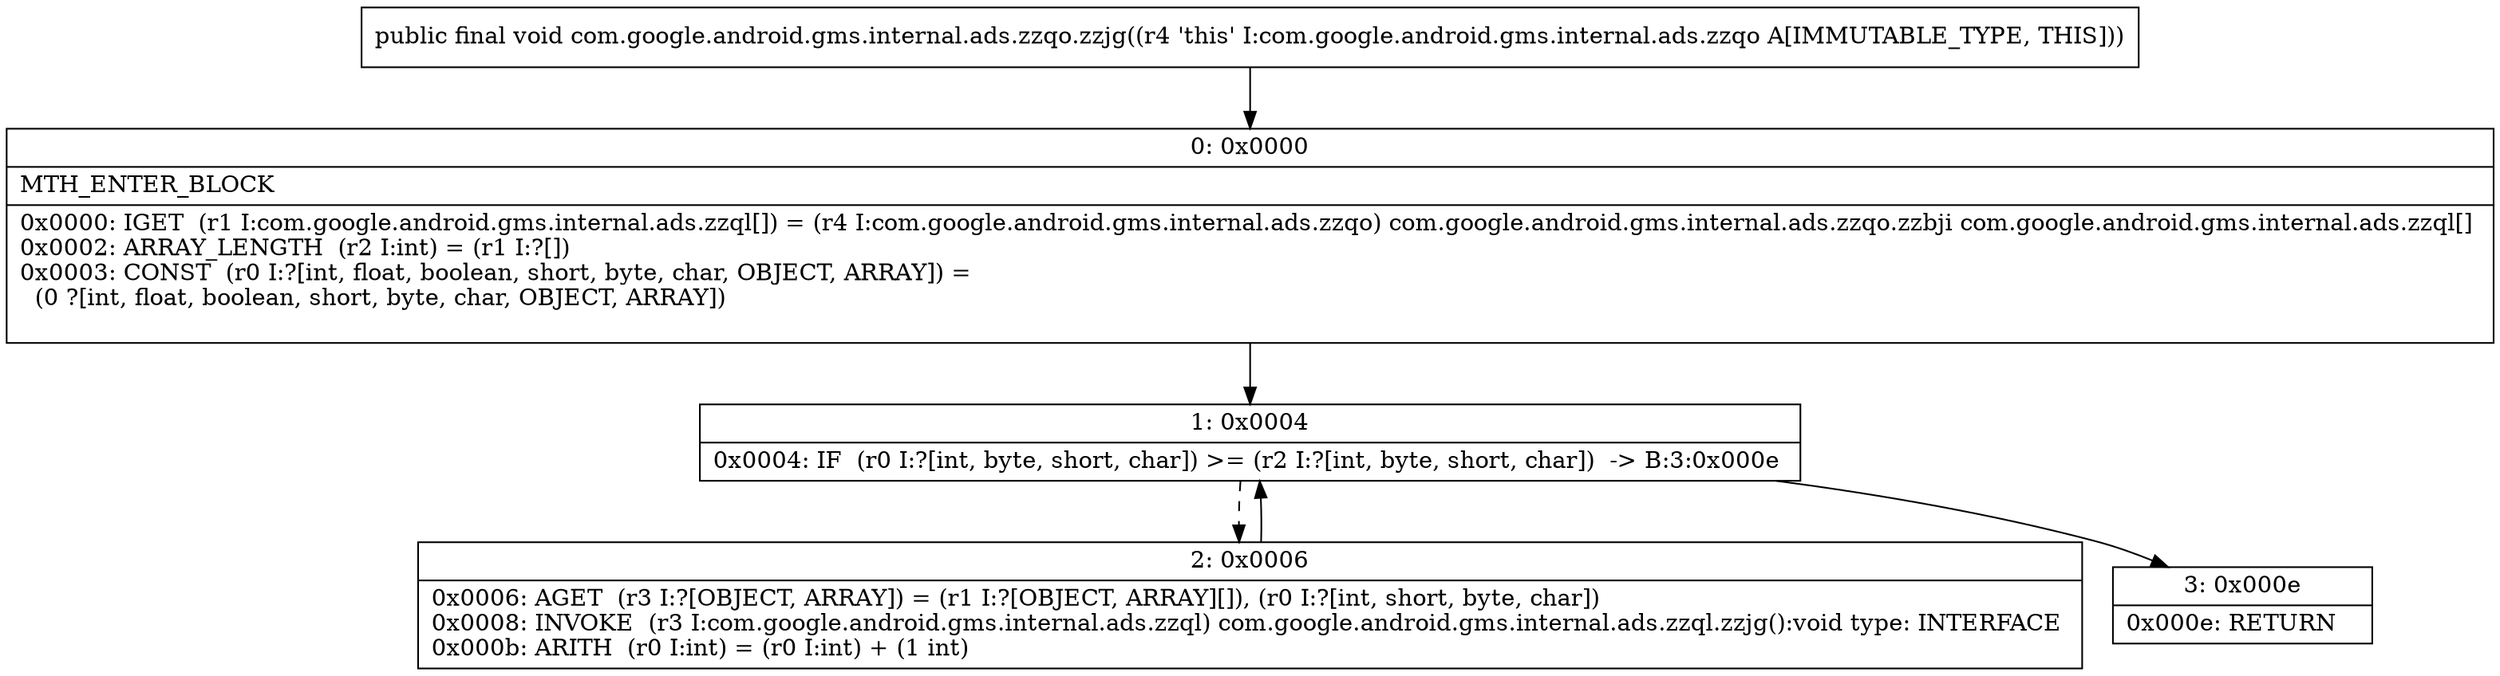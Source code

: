 digraph "CFG forcom.google.android.gms.internal.ads.zzqo.zzjg()V" {
Node_0 [shape=record,label="{0\:\ 0x0000|MTH_ENTER_BLOCK\l|0x0000: IGET  (r1 I:com.google.android.gms.internal.ads.zzql[]) = (r4 I:com.google.android.gms.internal.ads.zzqo) com.google.android.gms.internal.ads.zzqo.zzbji com.google.android.gms.internal.ads.zzql[] \l0x0002: ARRAY_LENGTH  (r2 I:int) = (r1 I:?[]) \l0x0003: CONST  (r0 I:?[int, float, boolean, short, byte, char, OBJECT, ARRAY]) = \l  (0 ?[int, float, boolean, short, byte, char, OBJECT, ARRAY])\l \l}"];
Node_1 [shape=record,label="{1\:\ 0x0004|0x0004: IF  (r0 I:?[int, byte, short, char]) \>= (r2 I:?[int, byte, short, char])  \-\> B:3:0x000e \l}"];
Node_2 [shape=record,label="{2\:\ 0x0006|0x0006: AGET  (r3 I:?[OBJECT, ARRAY]) = (r1 I:?[OBJECT, ARRAY][]), (r0 I:?[int, short, byte, char]) \l0x0008: INVOKE  (r3 I:com.google.android.gms.internal.ads.zzql) com.google.android.gms.internal.ads.zzql.zzjg():void type: INTERFACE \l0x000b: ARITH  (r0 I:int) = (r0 I:int) + (1 int) \l}"];
Node_3 [shape=record,label="{3\:\ 0x000e|0x000e: RETURN   \l}"];
MethodNode[shape=record,label="{public final void com.google.android.gms.internal.ads.zzqo.zzjg((r4 'this' I:com.google.android.gms.internal.ads.zzqo A[IMMUTABLE_TYPE, THIS])) }"];
MethodNode -> Node_0;
Node_0 -> Node_1;
Node_1 -> Node_2[style=dashed];
Node_1 -> Node_3;
Node_2 -> Node_1;
}

